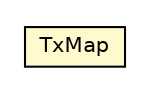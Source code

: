 #!/usr/local/bin/dot
#
# Class diagram 
# Generated by UMLGraph version 5.1 (http://www.umlgraph.org/)
#

digraph G {
	edge [fontname="Helvetica",fontsize=10,labelfontname="Helvetica",labelfontsize=10];
	node [fontname="Helvetica",fontsize=10,shape=plaintext];
	nodesep=0.25;
	ranksep=0.5;
	// pt.ist.fenixframework.util.TxMap
	c54793 [label=<<table title="pt.ist.fenixframework.util.TxMap" border="0" cellborder="1" cellspacing="0" cellpadding="2" port="p" bgcolor="lemonChiffon" href="./TxMap.html">
		<tr><td><table border="0" cellspacing="0" cellpadding="1">
<tr><td align="center" balign="center"> TxMap </td></tr>
		</table></td></tr>
		</table>>, fontname="Helvetica", fontcolor="black", fontsize=10.0];
}


